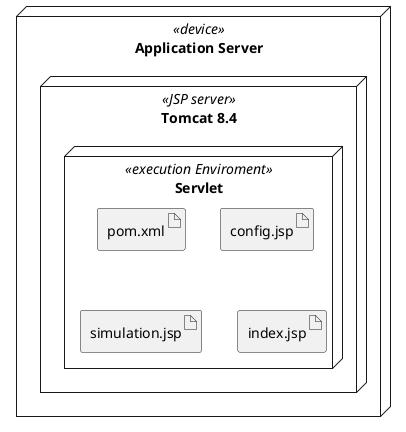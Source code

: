 /**
*Author: Joshua Bäuml
*/
@startuml

node "Application Server" <<device>>{
    node "Tomcat 8.4" <<JSP server>>{
        node Servlet <<execution Enviroment>>{
            artifact pom.xml
            artifact config.jsp
            artifact simulation.jsp
            artifact index.jsp
        }
    }
}
@enduml